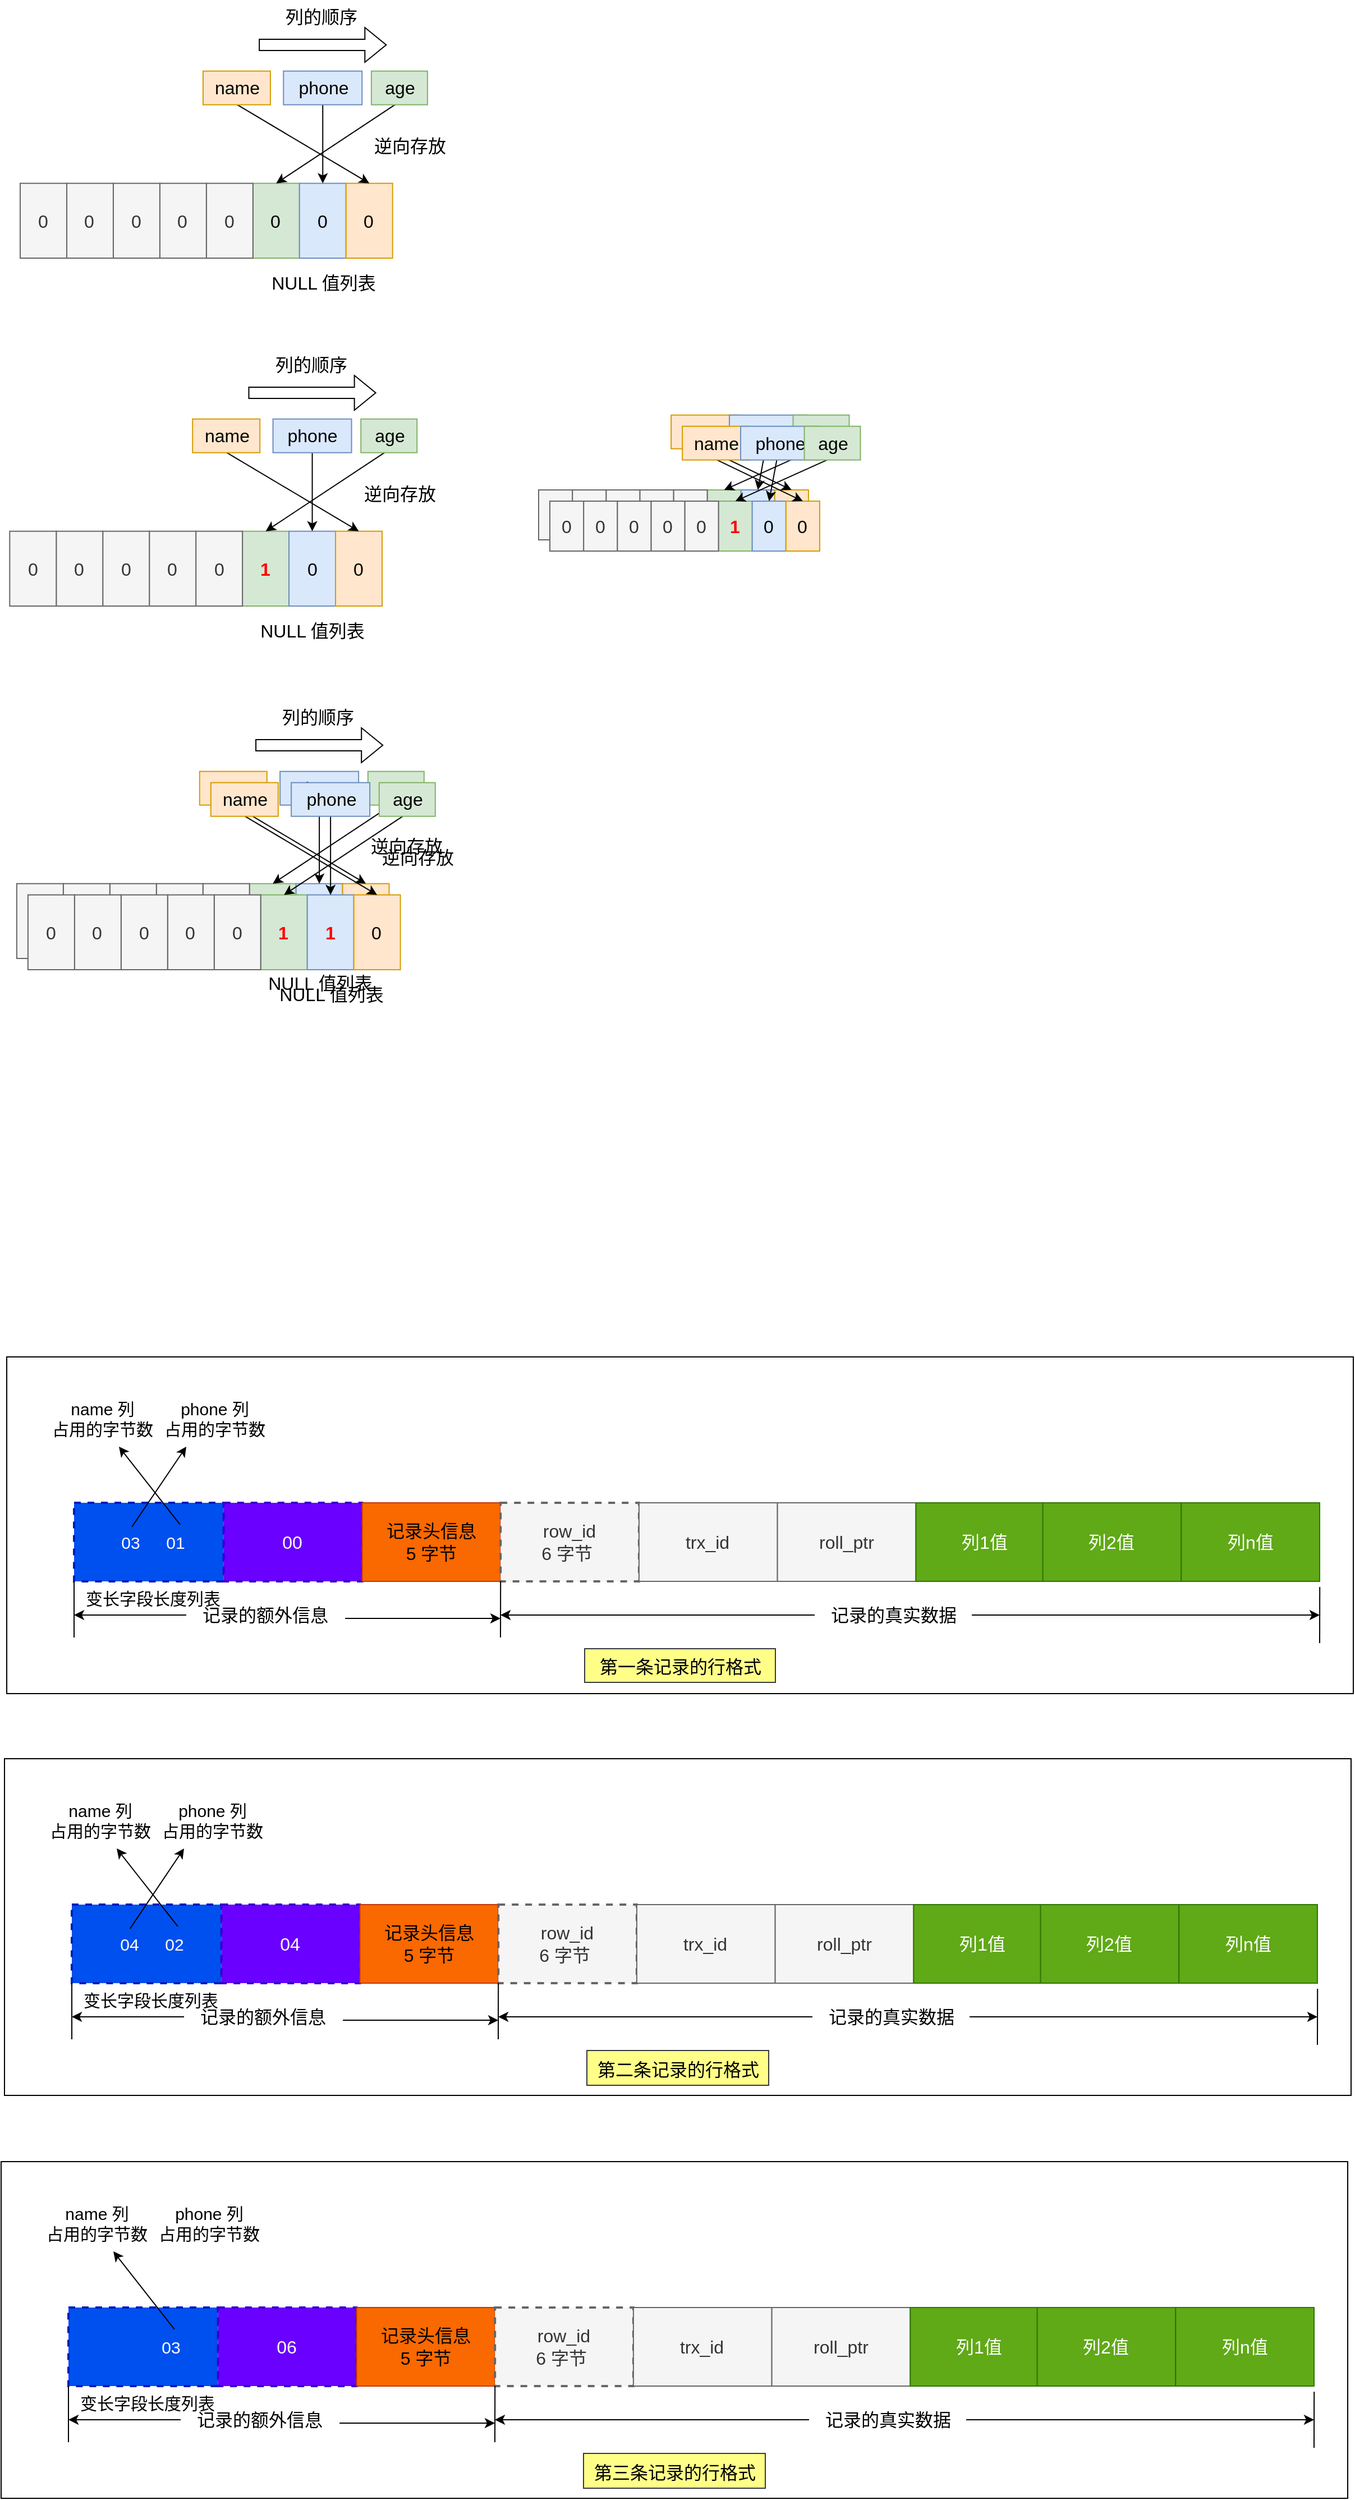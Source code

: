<mxfile version="20.6.0" type="github">
  <diagram id="FDNCHmbq4g4QRqkRjW3C" name="第 1 页">
    <mxGraphModel dx="1096" dy="723" grid="0" gridSize="10" guides="1" tooltips="1" connect="1" arrows="1" fold="1" page="1" pageScale="1" pageWidth="827" pageHeight="1169" math="0" shadow="0">
      <root>
        <mxCell id="0" />
        <mxCell id="1" parent="0" />
        <mxCell id="Jjxi664DVSr25sezRC5C-1" value="0" style="rounded=0;whiteSpace=wrap;html=1;fontSize=16;fillColor=#d5e8d4;strokeColor=#82b366;" vertex="1" parent="1">
          <mxGeometry x="320.4" y="292.333" width="41.481" height="66.667" as="geometry" />
        </mxCell>
        <mxCell id="Jjxi664DVSr25sezRC5C-2" value="0" style="rounded=0;whiteSpace=wrap;html=1;fontSize=16;fillColor=#dae8fc;strokeColor=#6c8ebf;" vertex="1" parent="1">
          <mxGeometry x="361.882" y="292.333" width="41.481" height="66.667" as="geometry" />
        </mxCell>
        <mxCell id="Jjxi664DVSr25sezRC5C-3" value="0" style="rounded=0;whiteSpace=wrap;html=1;fontSize=16;fillColor=#ffe6cc;strokeColor=#d79b00;" vertex="1" parent="1">
          <mxGeometry x="403.363" y="292.333" width="41.481" height="66.667" as="geometry" />
        </mxCell>
        <mxCell id="Jjxi664DVSr25sezRC5C-17" style="edgeStyle=none;rounded=0;orthogonalLoop=1;jettySize=auto;html=1;entryX=0.5;entryY=0;entryDx=0;entryDy=0;exitX=0.48;exitY=0.967;exitDx=0;exitDy=0;exitPerimeter=0;fontSize=16;" edge="1" parent="1" source="Jjxi664DVSr25sezRC5C-7" target="Jjxi664DVSr25sezRC5C-3">
          <mxGeometry relative="1" as="geometry" />
        </mxCell>
        <mxCell id="Jjxi664DVSr25sezRC5C-7" value="name" style="text;html=1;align=center;verticalAlign=middle;resizable=0;points=[];autosize=1;strokeColor=#d79b00;fillColor=#ffe6cc;fontSize=16;" vertex="1" parent="1">
          <mxGeometry x="275.96" y="192.333" width="60" height="30" as="geometry" />
        </mxCell>
        <mxCell id="Jjxi664DVSr25sezRC5C-16" style="edgeStyle=none;rounded=0;orthogonalLoop=1;jettySize=auto;html=1;entryX=0.5;entryY=0;entryDx=0;entryDy=0;fontSize=16;" edge="1" parent="1" source="Jjxi664DVSr25sezRC5C-8" target="Jjxi664DVSr25sezRC5C-2">
          <mxGeometry relative="1" as="geometry" />
        </mxCell>
        <mxCell id="Jjxi664DVSr25sezRC5C-8" value="phone" style="text;html=1;align=center;verticalAlign=middle;resizable=0;points=[];autosize=1;strokeColor=#6c8ebf;fillColor=#dae8fc;fontSize=16;" vertex="1" parent="1">
          <mxGeometry x="347.626" y="192.333" width="70" height="30" as="geometry" />
        </mxCell>
        <mxCell id="Jjxi664DVSr25sezRC5C-15" style="rounded=0;orthogonalLoop=1;jettySize=auto;html=1;entryX=0.5;entryY=0;entryDx=0;entryDy=0;exitX=0.45;exitY=0.967;exitDx=0;exitDy=0;exitPerimeter=0;fontSize=16;" edge="1" parent="1" source="Jjxi664DVSr25sezRC5C-9" target="Jjxi664DVSr25sezRC5C-1">
          <mxGeometry relative="1" as="geometry" />
        </mxCell>
        <mxCell id="Jjxi664DVSr25sezRC5C-9" value="age" style="text;html=1;align=center;verticalAlign=middle;resizable=0;points=[];autosize=1;strokeColor=#82b366;fillColor=#d5e8d4;fontSize=16;" vertex="1" parent="1">
          <mxGeometry x="425.958" y="192.333" width="50" height="30" as="geometry" />
        </mxCell>
        <mxCell id="Jjxi664DVSr25sezRC5C-11" value="" style="shape=flexArrow;endArrow=classic;html=1;rounded=0;fontSize=16;" edge="1" parent="1">
          <mxGeometry width="50" height="50" relative="1" as="geometry">
            <mxPoint x="325.591" y="168.997" as="sourcePoint" />
            <mxPoint x="439.665" y="168.997" as="targetPoint" />
          </mxGeometry>
        </mxCell>
        <mxCell id="Jjxi664DVSr25sezRC5C-12" value="列的顺序" style="text;html=1;align=center;verticalAlign=middle;resizable=0;points=[];autosize=1;strokeColor=none;fillColor=none;fontSize=16;" vertex="1" parent="1">
          <mxGeometry x="335.956" y="129" width="90" height="30" as="geometry" />
        </mxCell>
        <mxCell id="Jjxi664DVSr25sezRC5C-19" value="逆向存放" style="text;html=1;align=center;verticalAlign=middle;resizable=0;points=[];autosize=1;strokeColor=none;fillColor=none;fontSize=16;" vertex="1" parent="1">
          <mxGeometry x="415.03" y="244" width="90" height="30" as="geometry" />
        </mxCell>
        <mxCell id="Jjxi664DVSr25sezRC5C-20" value="NULL 值列表" style="text;html=1;align=center;verticalAlign=middle;resizable=0;points=[];autosize=1;strokeColor=none;fillColor=none;fontSize=16;" vertex="1" parent="1">
          <mxGeometry x="322.63" y="366" width="120" height="30" as="geometry" />
        </mxCell>
        <mxCell id="Jjxi664DVSr25sezRC5C-21" value="0" style="rounded=0;whiteSpace=wrap;html=1;fontSize=16;fillColor=#f5f5f5;strokeColor=#666666;fontColor=#333333;" vertex="1" parent="1">
          <mxGeometry x="278.92" y="292.333" width="41.481" height="66.667" as="geometry" />
        </mxCell>
        <mxCell id="Jjxi664DVSr25sezRC5C-22" value="0" style="rounded=0;whiteSpace=wrap;html=1;fontSize=16;fillColor=#f5f5f5;strokeColor=#666666;fontColor=#333333;" vertex="1" parent="1">
          <mxGeometry x="237.44" y="292.333" width="41.481" height="66.667" as="geometry" />
        </mxCell>
        <mxCell id="Jjxi664DVSr25sezRC5C-23" value="0" style="rounded=0;whiteSpace=wrap;html=1;fontSize=16;fillColor=#f5f5f5;strokeColor=#666666;fontColor=#333333;" vertex="1" parent="1">
          <mxGeometry x="195.96" y="292.333" width="41.481" height="66.667" as="geometry" />
        </mxCell>
        <mxCell id="Jjxi664DVSr25sezRC5C-24" value="0" style="rounded=0;whiteSpace=wrap;html=1;fontSize=16;fillColor=#f5f5f5;strokeColor=#666666;fontColor=#333333;" vertex="1" parent="1">
          <mxGeometry x="154.48" y="292.333" width="41.481" height="66.667" as="geometry" />
        </mxCell>
        <mxCell id="Jjxi664DVSr25sezRC5C-25" value="0" style="rounded=0;whiteSpace=wrap;html=1;fontSize=16;fillColor=#f5f5f5;strokeColor=#666666;fontColor=#333333;" vertex="1" parent="1">
          <mxGeometry x="113.0" y="292.333" width="41.481" height="66.667" as="geometry" />
        </mxCell>
        <mxCell id="Jjxi664DVSr25sezRC5C-26" value="&lt;font color=&quot;#ff0000&quot;&gt;&lt;b&gt;1&lt;/b&gt;&lt;/font&gt;" style="rounded=0;whiteSpace=wrap;html=1;fontSize=16;fillColor=#d5e8d4;strokeColor=#82b366;" vertex="1" parent="1">
          <mxGeometry x="311.05" y="602.333" width="41.481" height="66.667" as="geometry" />
        </mxCell>
        <mxCell id="Jjxi664DVSr25sezRC5C-27" value="0" style="rounded=0;whiteSpace=wrap;html=1;fontSize=16;fillColor=#dae8fc;strokeColor=#6c8ebf;" vertex="1" parent="1">
          <mxGeometry x="352.532" y="602.333" width="41.481" height="66.667" as="geometry" />
        </mxCell>
        <mxCell id="Jjxi664DVSr25sezRC5C-28" value="0" style="rounded=0;whiteSpace=wrap;html=1;fontSize=16;fillColor=#ffe6cc;strokeColor=#d79b00;" vertex="1" parent="1">
          <mxGeometry x="394.013" y="602.333" width="41.481" height="66.667" as="geometry" />
        </mxCell>
        <mxCell id="Jjxi664DVSr25sezRC5C-29" style="edgeStyle=none;rounded=0;orthogonalLoop=1;jettySize=auto;html=1;entryX=0.5;entryY=0;entryDx=0;entryDy=0;exitX=0.48;exitY=0.967;exitDx=0;exitDy=0;exitPerimeter=0;fontSize=16;" edge="1" parent="1" source="Jjxi664DVSr25sezRC5C-30" target="Jjxi664DVSr25sezRC5C-28">
          <mxGeometry relative="1" as="geometry" />
        </mxCell>
        <mxCell id="Jjxi664DVSr25sezRC5C-30" value="name" style="text;html=1;align=center;verticalAlign=middle;resizable=0;points=[];autosize=1;strokeColor=#d79b00;fillColor=#ffe6cc;fontSize=16;" vertex="1" parent="1">
          <mxGeometry x="266.61" y="502.333" width="60" height="30" as="geometry" />
        </mxCell>
        <mxCell id="Jjxi664DVSr25sezRC5C-31" style="edgeStyle=none;rounded=0;orthogonalLoop=1;jettySize=auto;html=1;entryX=0.5;entryY=0;entryDx=0;entryDy=0;fontSize=16;" edge="1" parent="1" source="Jjxi664DVSr25sezRC5C-32" target="Jjxi664DVSr25sezRC5C-27">
          <mxGeometry relative="1" as="geometry" />
        </mxCell>
        <mxCell id="Jjxi664DVSr25sezRC5C-32" value="phone" style="text;html=1;align=center;verticalAlign=middle;resizable=0;points=[];autosize=1;strokeColor=#6c8ebf;fillColor=#dae8fc;fontSize=16;" vertex="1" parent="1">
          <mxGeometry x="338.276" y="502.333" width="70" height="30" as="geometry" />
        </mxCell>
        <mxCell id="Jjxi664DVSr25sezRC5C-33" style="rounded=0;orthogonalLoop=1;jettySize=auto;html=1;entryX=0.5;entryY=0;entryDx=0;entryDy=0;exitX=0.45;exitY=0.967;exitDx=0;exitDy=0;exitPerimeter=0;fontSize=16;" edge="1" parent="1" source="Jjxi664DVSr25sezRC5C-34" target="Jjxi664DVSr25sezRC5C-26">
          <mxGeometry relative="1" as="geometry" />
        </mxCell>
        <mxCell id="Jjxi664DVSr25sezRC5C-34" value="age" style="text;html=1;align=center;verticalAlign=middle;resizable=0;points=[];autosize=1;strokeColor=#82b366;fillColor=#d5e8d4;fontSize=16;" vertex="1" parent="1">
          <mxGeometry x="416.608" y="502.333" width="50" height="30" as="geometry" />
        </mxCell>
        <mxCell id="Jjxi664DVSr25sezRC5C-35" value="" style="shape=flexArrow;endArrow=classic;html=1;rounded=0;fontSize=16;" edge="1" parent="1">
          <mxGeometry width="50" height="50" relative="1" as="geometry">
            <mxPoint x="316.241" y="478.997" as="sourcePoint" />
            <mxPoint x="430.315" y="478.997" as="targetPoint" />
          </mxGeometry>
        </mxCell>
        <mxCell id="Jjxi664DVSr25sezRC5C-36" value="列的顺序" style="text;html=1;align=center;verticalAlign=middle;resizable=0;points=[];autosize=1;strokeColor=none;fillColor=none;fontSize=16;" vertex="1" parent="1">
          <mxGeometry x="326.606" y="439" width="90" height="30" as="geometry" />
        </mxCell>
        <mxCell id="Jjxi664DVSr25sezRC5C-37" value="逆向存放" style="text;html=1;align=center;verticalAlign=middle;resizable=0;points=[];autosize=1;strokeColor=none;fillColor=none;fontSize=16;" vertex="1" parent="1">
          <mxGeometry x="405.68" y="554" width="90" height="30" as="geometry" />
        </mxCell>
        <mxCell id="Jjxi664DVSr25sezRC5C-38" value="NULL 值列表" style="text;html=1;align=center;verticalAlign=middle;resizable=0;points=[];autosize=1;strokeColor=none;fillColor=none;fontSize=16;" vertex="1" parent="1">
          <mxGeometry x="313.28" y="676" width="120" height="30" as="geometry" />
        </mxCell>
        <mxCell id="Jjxi664DVSr25sezRC5C-39" value="0" style="rounded=0;whiteSpace=wrap;html=1;fontSize=16;fillColor=#f5f5f5;strokeColor=#666666;fontColor=#333333;" vertex="1" parent="1">
          <mxGeometry x="269.57" y="602.333" width="41.481" height="66.667" as="geometry" />
        </mxCell>
        <mxCell id="Jjxi664DVSr25sezRC5C-40" value="0" style="rounded=0;whiteSpace=wrap;html=1;fontSize=16;fillColor=#f5f5f5;strokeColor=#666666;fontColor=#333333;" vertex="1" parent="1">
          <mxGeometry x="228.09" y="602.333" width="41.481" height="66.667" as="geometry" />
        </mxCell>
        <mxCell id="Jjxi664DVSr25sezRC5C-41" value="0" style="rounded=0;whiteSpace=wrap;html=1;fontSize=16;fillColor=#f5f5f5;strokeColor=#666666;fontColor=#333333;" vertex="1" parent="1">
          <mxGeometry x="186.61" y="602.333" width="41.481" height="66.667" as="geometry" />
        </mxCell>
        <mxCell id="Jjxi664DVSr25sezRC5C-42" value="0" style="rounded=0;whiteSpace=wrap;html=1;fontSize=16;fillColor=#f5f5f5;strokeColor=#666666;fontColor=#333333;" vertex="1" parent="1">
          <mxGeometry x="145.13" y="602.333" width="41.481" height="66.667" as="geometry" />
        </mxCell>
        <mxCell id="Jjxi664DVSr25sezRC5C-43" value="0" style="rounded=0;whiteSpace=wrap;html=1;fontSize=16;fillColor=#f5f5f5;strokeColor=#666666;fontColor=#333333;" vertex="1" parent="1">
          <mxGeometry x="103.65" y="602.333" width="41.481" height="66.667" as="geometry" />
        </mxCell>
        <mxCell id="Jjxi664DVSr25sezRC5C-44" value="&lt;font color=&quot;#ff0000&quot;&gt;&lt;b&gt;1&lt;/b&gt;&lt;/font&gt;" style="rounded=0;whiteSpace=wrap;html=1;fontSize=16;fillColor=#d5e8d4;strokeColor=#82b366;" vertex="1" parent="1">
          <mxGeometry x="317.34" y="916.333" width="41.481" height="66.667" as="geometry" />
        </mxCell>
        <mxCell id="Jjxi664DVSr25sezRC5C-45" value="&lt;font color=&quot;#ff0000&quot;&gt;&lt;b&gt;1&lt;/b&gt;&lt;/font&gt;" style="rounded=0;whiteSpace=wrap;html=1;fontSize=16;fillColor=#dae8fc;strokeColor=#6c8ebf;" vertex="1" parent="1">
          <mxGeometry x="358.822" y="916.333" width="41.481" height="66.667" as="geometry" />
        </mxCell>
        <mxCell id="Jjxi664DVSr25sezRC5C-46" value="0" style="rounded=0;whiteSpace=wrap;html=1;fontSize=16;fillColor=#ffe6cc;strokeColor=#d79b00;" vertex="1" parent="1">
          <mxGeometry x="400.303" y="916.333" width="41.481" height="66.667" as="geometry" />
        </mxCell>
        <mxCell id="Jjxi664DVSr25sezRC5C-47" style="edgeStyle=none;rounded=0;orthogonalLoop=1;jettySize=auto;html=1;entryX=0.5;entryY=0;entryDx=0;entryDy=0;exitX=0.48;exitY=0.967;exitDx=0;exitDy=0;exitPerimeter=0;fontSize=16;" edge="1" parent="1" source="Jjxi664DVSr25sezRC5C-48" target="Jjxi664DVSr25sezRC5C-46">
          <mxGeometry relative="1" as="geometry" />
        </mxCell>
        <mxCell id="Jjxi664DVSr25sezRC5C-48" value="name" style="text;html=1;align=center;verticalAlign=middle;resizable=0;points=[];autosize=1;strokeColor=#d79b00;fillColor=#ffe6cc;fontSize=16;" vertex="1" parent="1">
          <mxGeometry x="272.9" y="816.333" width="60" height="30" as="geometry" />
        </mxCell>
        <mxCell id="Jjxi664DVSr25sezRC5C-49" style="edgeStyle=none;rounded=0;orthogonalLoop=1;jettySize=auto;html=1;entryX=0.5;entryY=0;entryDx=0;entryDy=0;fontSize=16;" edge="1" parent="1" source="Jjxi664DVSr25sezRC5C-50" target="Jjxi664DVSr25sezRC5C-45">
          <mxGeometry relative="1" as="geometry" />
        </mxCell>
        <mxCell id="Jjxi664DVSr25sezRC5C-50" value="phone" style="text;html=1;align=center;verticalAlign=middle;resizable=0;points=[];autosize=1;strokeColor=#6c8ebf;fillColor=#dae8fc;fontSize=16;" vertex="1" parent="1">
          <mxGeometry x="344.566" y="816.333" width="70" height="30" as="geometry" />
        </mxCell>
        <mxCell id="Jjxi664DVSr25sezRC5C-51" style="rounded=0;orthogonalLoop=1;jettySize=auto;html=1;entryX=0.5;entryY=0;entryDx=0;entryDy=0;exitX=0.45;exitY=0.967;exitDx=0;exitDy=0;exitPerimeter=0;fontSize=16;" edge="1" parent="1" source="Jjxi664DVSr25sezRC5C-52" target="Jjxi664DVSr25sezRC5C-44">
          <mxGeometry relative="1" as="geometry" />
        </mxCell>
        <mxCell id="Jjxi664DVSr25sezRC5C-52" value="age" style="text;html=1;align=center;verticalAlign=middle;resizable=0;points=[];autosize=1;strokeColor=#82b366;fillColor=#d5e8d4;fontSize=16;" vertex="1" parent="1">
          <mxGeometry x="422.898" y="816.333" width="50" height="30" as="geometry" />
        </mxCell>
        <mxCell id="Jjxi664DVSr25sezRC5C-53" value="" style="shape=flexArrow;endArrow=classic;html=1;rounded=0;fontSize=16;" edge="1" parent="1">
          <mxGeometry width="50" height="50" relative="1" as="geometry">
            <mxPoint x="322.531" y="792.997" as="sourcePoint" />
            <mxPoint x="436.605" y="792.997" as="targetPoint" />
          </mxGeometry>
        </mxCell>
        <mxCell id="Jjxi664DVSr25sezRC5C-54" value="列的顺序" style="text;html=1;align=center;verticalAlign=middle;resizable=0;points=[];autosize=1;strokeColor=none;fillColor=none;fontSize=16;" vertex="1" parent="1">
          <mxGeometry x="332.896" y="753" width="90" height="30" as="geometry" />
        </mxCell>
        <mxCell id="Jjxi664DVSr25sezRC5C-55" value="逆向存放" style="text;html=1;align=center;verticalAlign=middle;resizable=0;points=[];autosize=1;strokeColor=none;fillColor=none;fontSize=16;" vertex="1" parent="1">
          <mxGeometry x="411.97" y="868" width="90" height="30" as="geometry" />
        </mxCell>
        <mxCell id="Jjxi664DVSr25sezRC5C-56" value="NULL 值列表" style="text;html=1;align=center;verticalAlign=middle;resizable=0;points=[];autosize=1;strokeColor=none;fillColor=none;fontSize=16;" vertex="1" parent="1">
          <mxGeometry x="319.57" y="990" width="120" height="30" as="geometry" />
        </mxCell>
        <mxCell id="Jjxi664DVSr25sezRC5C-57" value="0" style="rounded=0;whiteSpace=wrap;html=1;fontSize=16;fillColor=#f5f5f5;strokeColor=#666666;fontColor=#333333;" vertex="1" parent="1">
          <mxGeometry x="275.86" y="916.333" width="41.481" height="66.667" as="geometry" />
        </mxCell>
        <mxCell id="Jjxi664DVSr25sezRC5C-58" value="0" style="rounded=0;whiteSpace=wrap;html=1;fontSize=16;fillColor=#f5f5f5;strokeColor=#666666;fontColor=#333333;" vertex="1" parent="1">
          <mxGeometry x="234.38" y="916.333" width="41.481" height="66.667" as="geometry" />
        </mxCell>
        <mxCell id="Jjxi664DVSr25sezRC5C-59" value="0" style="rounded=0;whiteSpace=wrap;html=1;fontSize=16;fillColor=#f5f5f5;strokeColor=#666666;fontColor=#333333;" vertex="1" parent="1">
          <mxGeometry x="192.9" y="916.333" width="41.481" height="66.667" as="geometry" />
        </mxCell>
        <mxCell id="Jjxi664DVSr25sezRC5C-60" value="0" style="rounded=0;whiteSpace=wrap;html=1;fontSize=16;fillColor=#f5f5f5;strokeColor=#666666;fontColor=#333333;" vertex="1" parent="1">
          <mxGeometry x="151.42" y="916.333" width="41.481" height="66.667" as="geometry" />
        </mxCell>
        <mxCell id="Jjxi664DVSr25sezRC5C-61" value="0" style="rounded=0;whiteSpace=wrap;html=1;fontSize=16;fillColor=#f5f5f5;strokeColor=#666666;fontColor=#333333;" vertex="1" parent="1">
          <mxGeometry x="109.94" y="916.333" width="41.481" height="66.667" as="geometry" />
        </mxCell>
        <mxCell id="Jjxi664DVSr25sezRC5C-87" value="" style="rounded=0;whiteSpace=wrap;html=1;labelBackgroundColor=none;fontSize=15;fontColor=#FFFFFF;" vertex="1" parent="1">
          <mxGeometry x="101" y="1338" width="1200" height="300" as="geometry" />
        </mxCell>
        <mxCell id="Jjxi664DVSr25sezRC5C-88" value="" style="rounded=0;whiteSpace=wrap;html=1;dashed=1;fontSize=16;strokeWidth=2;fillColor=#0050ef;fontColor=#ffffff;strokeColor=#001DBC;" vertex="1" parent="1">
          <mxGeometry x="161" y="1468" width="133.36" height="70" as="geometry" />
        </mxCell>
        <mxCell id="Jjxi664DVSr25sezRC5C-89" value="00" style="rounded=0;whiteSpace=wrap;html=1;dashed=1;fontSize=16;strokeWidth=2;fillColor=#6a00ff;fontColor=#ffffff;strokeColor=#3700CC;" vertex="1" parent="1">
          <mxGeometry x="294.364" y="1468" width="123.364" height="70" as="geometry" />
        </mxCell>
        <mxCell id="Jjxi664DVSr25sezRC5C-90" value="记录头信息&lt;br style=&quot;font-size: 16px;&quot;&gt;5 字节" style="rounded=0;whiteSpace=wrap;html=1;fontSize=16;fillColor=#fa6800;fontColor=#000000;strokeColor=#C73500;" vertex="1" parent="1">
          <mxGeometry x="417.729" y="1468" width="123.364" height="70" as="geometry" />
        </mxCell>
        <mxCell id="Jjxi664DVSr25sezRC5C-91" value="row_id&lt;br style=&quot;font-size: 16px;&quot;&gt;6 字节&amp;nbsp;" style="rounded=0;whiteSpace=wrap;html=1;dashed=1;fontSize=16;fillColor=#f5f5f5;fontColor=#333333;strokeColor=#666666;strokeWidth=2;" vertex="1" parent="1">
          <mxGeometry x="541.093" y="1468" width="123.364" height="70" as="geometry" />
        </mxCell>
        <mxCell id="Jjxi664DVSr25sezRC5C-92" value="trx_id" style="rounded=0;whiteSpace=wrap;html=1;fontSize=16;fillColor=#f5f5f5;fontColor=#333333;strokeColor=#666666;" vertex="1" parent="1">
          <mxGeometry x="664.458" y="1468" width="123.364" height="70" as="geometry" />
        </mxCell>
        <mxCell id="Jjxi664DVSr25sezRC5C-93" value="roll_ptr" style="rounded=0;whiteSpace=wrap;html=1;fontSize=16;fillColor=#f5f5f5;fontColor=#333333;strokeColor=#666666;" vertex="1" parent="1">
          <mxGeometry x="787.822" y="1468" width="123.364" height="70" as="geometry" />
        </mxCell>
        <mxCell id="Jjxi664DVSr25sezRC5C-94" value="列1值" style="rounded=0;whiteSpace=wrap;html=1;fontSize=16;fillColor=#60a917;fontColor=#ffffff;strokeColor=#2D7600;" vertex="1" parent="1">
          <mxGeometry x="911.187" y="1468" width="123.364" height="70" as="geometry" />
        </mxCell>
        <mxCell id="Jjxi664DVSr25sezRC5C-95" value="列2值" style="rounded=0;whiteSpace=wrap;html=1;fontSize=16;fillColor=#60a917;fontColor=#ffffff;strokeColor=#2D7600;" vertex="1" parent="1">
          <mxGeometry x="1024.271" y="1468" width="123.364" height="70" as="geometry" />
        </mxCell>
        <mxCell id="Jjxi664DVSr25sezRC5C-96" value="列n值" style="rounded=0;whiteSpace=wrap;html=1;fontSize=16;fillColor=#60a917;fontColor=#ffffff;strokeColor=#2D7600;" vertex="1" parent="1">
          <mxGeometry x="1147.636" y="1468" width="123.364" height="70" as="geometry" />
        </mxCell>
        <mxCell id="Jjxi664DVSr25sezRC5C-97" value="" style="endArrow=none;html=1;rounded=0;fontSize=16;entryX=0;entryY=1;entryDx=0;entryDy=0;" edge="1" parent="1" target="Jjxi664DVSr25sezRC5C-88">
          <mxGeometry width="50" height="50" relative="1" as="geometry">
            <mxPoint x="161" y="1588" as="sourcePoint" />
            <mxPoint x="211" y="1568" as="targetPoint" />
          </mxGeometry>
        </mxCell>
        <mxCell id="Jjxi664DVSr25sezRC5C-98" value="" style="endArrow=none;html=1;rounded=0;fontSize=16;entryX=1;entryY=1;entryDx=0;entryDy=0;" edge="1" parent="1" target="Jjxi664DVSr25sezRC5C-90">
          <mxGeometry width="50" height="50" relative="1" as="geometry">
            <mxPoint x="541" y="1588" as="sourcePoint" />
            <mxPoint x="621" y="1578" as="targetPoint" />
          </mxGeometry>
        </mxCell>
        <mxCell id="Jjxi664DVSr25sezRC5C-99" value="记录的额外信息" style="text;html=1;align=center;verticalAlign=middle;resizable=0;points=[];autosize=1;strokeColor=none;fillColor=none;fontSize=16;" vertex="1" parent="1">
          <mxGeometry x="261" y="1553" width="140" height="30" as="geometry" />
        </mxCell>
        <mxCell id="Jjxi664DVSr25sezRC5C-100" value="" style="endArrow=none;html=1;rounded=0;fontSize=16;entryX=1;entryY=1;entryDx=0;entryDy=0;" edge="1" parent="1">
          <mxGeometry width="50" height="50" relative="1" as="geometry">
            <mxPoint x="1271" y="1593" as="sourcePoint" />
            <mxPoint x="1271.093" y="1543" as="targetPoint" />
          </mxGeometry>
        </mxCell>
        <mxCell id="Jjxi664DVSr25sezRC5C-101" value="记录的真实数据" style="text;html=1;align=center;verticalAlign=middle;resizable=0;points=[];autosize=1;strokeColor=none;fillColor=none;fontSize=16;" vertex="1" parent="1">
          <mxGeometry x="821" y="1553" width="140" height="30" as="geometry" />
        </mxCell>
        <mxCell id="Jjxi664DVSr25sezRC5C-102" value="" style="endArrow=classic;html=1;rounded=0;fontSize=16;exitX=1.011;exitY=0.6;exitDx=0;exitDy=0;exitPerimeter=0;" edge="1" parent="1" source="Jjxi664DVSr25sezRC5C-99">
          <mxGeometry width="50" height="50" relative="1" as="geometry">
            <mxPoint x="451" y="1688" as="sourcePoint" />
            <mxPoint x="541" y="1571" as="targetPoint" />
          </mxGeometry>
        </mxCell>
        <mxCell id="Jjxi664DVSr25sezRC5C-103" value="" style="endArrow=classic;html=1;rounded=0;fontSize=16;" edge="1" parent="1" source="Jjxi664DVSr25sezRC5C-99">
          <mxGeometry width="50" height="50" relative="1" as="geometry">
            <mxPoint x="261" y="1698" as="sourcePoint" />
            <mxPoint x="161" y="1568" as="targetPoint" />
          </mxGeometry>
        </mxCell>
        <mxCell id="Jjxi664DVSr25sezRC5C-104" value="" style="endArrow=classic;html=1;rounded=0;fontSize=16;" edge="1" parent="1" source="Jjxi664DVSr25sezRC5C-101">
          <mxGeometry width="50" height="50" relative="1" as="geometry">
            <mxPoint x="771" y="1688" as="sourcePoint" />
            <mxPoint x="541" y="1568" as="targetPoint" />
          </mxGeometry>
        </mxCell>
        <mxCell id="Jjxi664DVSr25sezRC5C-105" value="" style="endArrow=classic;html=1;rounded=0;fontSize=16;" edge="1" parent="1" source="Jjxi664DVSr25sezRC5C-101">
          <mxGeometry width="50" height="50" relative="1" as="geometry">
            <mxPoint x="1171" y="1618" as="sourcePoint" />
            <mxPoint x="1271" y="1568" as="targetPoint" />
          </mxGeometry>
        </mxCell>
        <mxCell id="Jjxi664DVSr25sezRC5C-106" value="变长字段长度列表" style="text;html=1;align=center;verticalAlign=middle;resizable=0;points=[];autosize=1;strokeColor=none;fillColor=none;fontSize=15;" vertex="1" parent="1">
          <mxGeometry x="161" y="1538" width="140" height="30" as="geometry" />
        </mxCell>
        <mxCell id="Jjxi664DVSr25sezRC5C-107" value="" style="endArrow=classic;html=1;rounded=0;fontSize=15;fontColor=#FFFFFF;exitX=0.538;exitY=0.05;exitDx=0;exitDy=0;exitPerimeter=0;" edge="1" parent="1" source="Jjxi664DVSr25sezRC5C-108">
          <mxGeometry width="50" height="50" relative="1" as="geometry">
            <mxPoint x="251" y="1308" as="sourcePoint" />
            <mxPoint x="261" y="1418" as="targetPoint" />
          </mxGeometry>
        </mxCell>
        <mxCell id="Jjxi664DVSr25sezRC5C-108" value="03" style="text;html=1;align=center;verticalAlign=middle;resizable=0;points=[];autosize=1;strokeColor=none;fillColor=none;fontSize=15;fontColor=#FFFFFF;labelBackgroundColor=none;" vertex="1" parent="1">
          <mxGeometry x="191" y="1488" width="40" height="30" as="geometry" />
        </mxCell>
        <mxCell id="Jjxi664DVSr25sezRC5C-109" value="01" style="text;html=1;align=center;verticalAlign=middle;resizable=0;points=[];autosize=1;strokeColor=none;fillColor=none;fontSize=15;fontColor=#FFFFFF;labelBackgroundColor=none;" vertex="1" parent="1">
          <mxGeometry x="231" y="1488" width="40" height="30" as="geometry" />
        </mxCell>
        <mxCell id="Jjxi664DVSr25sezRC5C-110" value="phone 列&lt;br&gt;占用的字节数" style="text;html=1;align=center;verticalAlign=middle;resizable=0;points=[];autosize=1;strokeColor=none;fillColor=none;fontSize=15;fontColor=#000000;labelBackgroundColor=none;" vertex="1" parent="1">
          <mxGeometry x="231" y="1368" width="110" height="50" as="geometry" />
        </mxCell>
        <mxCell id="Jjxi664DVSr25sezRC5C-111" value="" style="endArrow=classic;html=1;rounded=0;fontSize=15;fontColor=#000000;exitX=0.613;exitY=-0.017;exitDx=0;exitDy=0;exitPerimeter=0;" edge="1" parent="1" source="Jjxi664DVSr25sezRC5C-109">
          <mxGeometry width="50" height="50" relative="1" as="geometry">
            <mxPoint x="501" y="1428" as="sourcePoint" />
            <mxPoint x="201" y="1418" as="targetPoint" />
          </mxGeometry>
        </mxCell>
        <mxCell id="Jjxi664DVSr25sezRC5C-112" value="name 列&lt;br&gt;占用的字节数" style="text;html=1;align=center;verticalAlign=middle;resizable=0;points=[];autosize=1;strokeColor=none;fillColor=none;fontSize=15;fontColor=#000000;labelBackgroundColor=none;" vertex="1" parent="1">
          <mxGeometry x="131" y="1368" width="110" height="50" as="geometry" />
        </mxCell>
        <mxCell id="Jjxi664DVSr25sezRC5C-113" value="&lt;span style=&quot;caret-color: rgb(184, 191, 198); font-family: &amp;quot;Helvetica Neue&amp;quot;, Helvetica, Arial, sans-serif; font-size: 16px; orphans: 4; text-align: start; text-size-adjust: auto;&quot;&gt;第一条记录的行格式&lt;/span&gt;" style="text;html=1;align=center;verticalAlign=middle;resizable=0;points=[];autosize=1;strokeColor=#36393d;fillColor=#ffff88;fontSize=15;labelBackgroundColor=none;" vertex="1" parent="1">
          <mxGeometry x="616" y="1598" width="170" height="30" as="geometry" />
        </mxCell>
        <mxCell id="Jjxi664DVSr25sezRC5C-114" value="" style="rounded=0;whiteSpace=wrap;html=1;labelBackgroundColor=none;fontSize=15;fontColor=#FFFFFF;" vertex="1" parent="1">
          <mxGeometry x="99" y="1696" width="1200" height="300" as="geometry" />
        </mxCell>
        <mxCell id="Jjxi664DVSr25sezRC5C-115" value="" style="rounded=0;whiteSpace=wrap;html=1;dashed=1;fontSize=16;strokeWidth=2;fillColor=#0050ef;fontColor=#ffffff;strokeColor=#001DBC;" vertex="1" parent="1">
          <mxGeometry x="159" y="1826" width="133.36" height="70" as="geometry" />
        </mxCell>
        <mxCell id="Jjxi664DVSr25sezRC5C-116" value="04" style="rounded=0;whiteSpace=wrap;html=1;dashed=1;fontSize=16;strokeWidth=2;fillColor=#6a00ff;fontColor=#ffffff;strokeColor=#3700CC;" vertex="1" parent="1">
          <mxGeometry x="292.364" y="1826" width="123.364" height="70" as="geometry" />
        </mxCell>
        <mxCell id="Jjxi664DVSr25sezRC5C-117" value="记录头信息&lt;br style=&quot;font-size: 16px;&quot;&gt;5 字节" style="rounded=0;whiteSpace=wrap;html=1;fontSize=16;fillColor=#fa6800;fontColor=#000000;strokeColor=#C73500;" vertex="1" parent="1">
          <mxGeometry x="415.729" y="1826" width="123.364" height="70" as="geometry" />
        </mxCell>
        <mxCell id="Jjxi664DVSr25sezRC5C-118" value="row_id&lt;br style=&quot;font-size: 16px;&quot;&gt;6 字节&amp;nbsp;" style="rounded=0;whiteSpace=wrap;html=1;dashed=1;fontSize=16;fillColor=#f5f5f5;fontColor=#333333;strokeColor=#666666;strokeWidth=2;" vertex="1" parent="1">
          <mxGeometry x="539.093" y="1826" width="123.364" height="70" as="geometry" />
        </mxCell>
        <mxCell id="Jjxi664DVSr25sezRC5C-119" value="trx_id" style="rounded=0;whiteSpace=wrap;html=1;fontSize=16;fillColor=#f5f5f5;fontColor=#333333;strokeColor=#666666;" vertex="1" parent="1">
          <mxGeometry x="662.458" y="1826" width="123.364" height="70" as="geometry" />
        </mxCell>
        <mxCell id="Jjxi664DVSr25sezRC5C-120" value="roll_ptr" style="rounded=0;whiteSpace=wrap;html=1;fontSize=16;fillColor=#f5f5f5;fontColor=#333333;strokeColor=#666666;" vertex="1" parent="1">
          <mxGeometry x="785.822" y="1826" width="123.364" height="70" as="geometry" />
        </mxCell>
        <mxCell id="Jjxi664DVSr25sezRC5C-121" value="列1值" style="rounded=0;whiteSpace=wrap;html=1;fontSize=16;fillColor=#60a917;fontColor=#ffffff;strokeColor=#2D7600;" vertex="1" parent="1">
          <mxGeometry x="909.187" y="1826" width="123.364" height="70" as="geometry" />
        </mxCell>
        <mxCell id="Jjxi664DVSr25sezRC5C-122" value="列2值" style="rounded=0;whiteSpace=wrap;html=1;fontSize=16;fillColor=#60a917;fontColor=#ffffff;strokeColor=#2D7600;" vertex="1" parent="1">
          <mxGeometry x="1022.271" y="1826" width="123.364" height="70" as="geometry" />
        </mxCell>
        <mxCell id="Jjxi664DVSr25sezRC5C-123" value="列n值" style="rounded=0;whiteSpace=wrap;html=1;fontSize=16;fillColor=#60a917;fontColor=#ffffff;strokeColor=#2D7600;" vertex="1" parent="1">
          <mxGeometry x="1145.636" y="1826" width="123.364" height="70" as="geometry" />
        </mxCell>
        <mxCell id="Jjxi664DVSr25sezRC5C-124" value="" style="endArrow=none;html=1;rounded=0;fontSize=16;entryX=0;entryY=1;entryDx=0;entryDy=0;" edge="1" parent="1" target="Jjxi664DVSr25sezRC5C-115">
          <mxGeometry width="50" height="50" relative="1" as="geometry">
            <mxPoint x="159" y="1946" as="sourcePoint" />
            <mxPoint x="209" y="1926" as="targetPoint" />
          </mxGeometry>
        </mxCell>
        <mxCell id="Jjxi664DVSr25sezRC5C-125" value="" style="endArrow=none;html=1;rounded=0;fontSize=16;entryX=1;entryY=1;entryDx=0;entryDy=0;" edge="1" parent="1" target="Jjxi664DVSr25sezRC5C-117">
          <mxGeometry width="50" height="50" relative="1" as="geometry">
            <mxPoint x="539" y="1946" as="sourcePoint" />
            <mxPoint x="619" y="1936" as="targetPoint" />
          </mxGeometry>
        </mxCell>
        <mxCell id="Jjxi664DVSr25sezRC5C-126" value="记录的额外信息" style="text;html=1;align=center;verticalAlign=middle;resizable=0;points=[];autosize=1;strokeColor=none;fillColor=none;fontSize=16;" vertex="1" parent="1">
          <mxGeometry x="259" y="1911" width="140" height="30" as="geometry" />
        </mxCell>
        <mxCell id="Jjxi664DVSr25sezRC5C-127" value="" style="endArrow=none;html=1;rounded=0;fontSize=16;entryX=1;entryY=1;entryDx=0;entryDy=0;" edge="1" parent="1">
          <mxGeometry width="50" height="50" relative="1" as="geometry">
            <mxPoint x="1269" y="1951" as="sourcePoint" />
            <mxPoint x="1269.093" y="1901" as="targetPoint" />
          </mxGeometry>
        </mxCell>
        <mxCell id="Jjxi664DVSr25sezRC5C-128" value="记录的真实数据" style="text;html=1;align=center;verticalAlign=middle;resizable=0;points=[];autosize=1;strokeColor=none;fillColor=none;fontSize=16;" vertex="1" parent="1">
          <mxGeometry x="819" y="1911" width="140" height="30" as="geometry" />
        </mxCell>
        <mxCell id="Jjxi664DVSr25sezRC5C-129" value="" style="endArrow=classic;html=1;rounded=0;fontSize=16;exitX=1.011;exitY=0.6;exitDx=0;exitDy=0;exitPerimeter=0;" edge="1" parent="1" source="Jjxi664DVSr25sezRC5C-126">
          <mxGeometry width="50" height="50" relative="1" as="geometry">
            <mxPoint x="449" y="2046" as="sourcePoint" />
            <mxPoint x="539" y="1929" as="targetPoint" />
          </mxGeometry>
        </mxCell>
        <mxCell id="Jjxi664DVSr25sezRC5C-130" value="" style="endArrow=classic;html=1;rounded=0;fontSize=16;" edge="1" parent="1" source="Jjxi664DVSr25sezRC5C-126">
          <mxGeometry width="50" height="50" relative="1" as="geometry">
            <mxPoint x="259" y="2056" as="sourcePoint" />
            <mxPoint x="159" y="1926" as="targetPoint" />
          </mxGeometry>
        </mxCell>
        <mxCell id="Jjxi664DVSr25sezRC5C-131" value="" style="endArrow=classic;html=1;rounded=0;fontSize=16;" edge="1" parent="1" source="Jjxi664DVSr25sezRC5C-128">
          <mxGeometry width="50" height="50" relative="1" as="geometry">
            <mxPoint x="769" y="2046" as="sourcePoint" />
            <mxPoint x="539" y="1926" as="targetPoint" />
          </mxGeometry>
        </mxCell>
        <mxCell id="Jjxi664DVSr25sezRC5C-132" value="" style="endArrow=classic;html=1;rounded=0;fontSize=16;" edge="1" parent="1" source="Jjxi664DVSr25sezRC5C-128">
          <mxGeometry width="50" height="50" relative="1" as="geometry">
            <mxPoint x="1169" y="1976" as="sourcePoint" />
            <mxPoint x="1269" y="1926" as="targetPoint" />
          </mxGeometry>
        </mxCell>
        <mxCell id="Jjxi664DVSr25sezRC5C-133" value="变长字段长度列表" style="text;html=1;align=center;verticalAlign=middle;resizable=0;points=[];autosize=1;strokeColor=none;fillColor=none;fontSize=15;" vertex="1" parent="1">
          <mxGeometry x="159" y="1896" width="140" height="30" as="geometry" />
        </mxCell>
        <mxCell id="Jjxi664DVSr25sezRC5C-134" value="" style="endArrow=classic;html=1;rounded=0;fontSize=15;fontColor=#FFFFFF;exitX=0.538;exitY=0.05;exitDx=0;exitDy=0;exitPerimeter=0;" edge="1" parent="1" source="Jjxi664DVSr25sezRC5C-135">
          <mxGeometry width="50" height="50" relative="1" as="geometry">
            <mxPoint x="249" y="1666" as="sourcePoint" />
            <mxPoint x="259" y="1776" as="targetPoint" />
          </mxGeometry>
        </mxCell>
        <mxCell id="Jjxi664DVSr25sezRC5C-135" value="04" style="text;html=1;align=center;verticalAlign=middle;resizable=0;points=[];autosize=1;strokeColor=none;fillColor=none;fontSize=15;fontColor=#FFFFFF;labelBackgroundColor=none;" vertex="1" parent="1">
          <mxGeometry x="192" y="1846" width="35" height="30" as="geometry" />
        </mxCell>
        <mxCell id="Jjxi664DVSr25sezRC5C-136" value="02" style="text;html=1;align=center;verticalAlign=middle;resizable=0;points=[];autosize=1;strokeColor=none;fillColor=none;fontSize=15;fontColor=#FFFFFF;labelBackgroundColor=none;" vertex="1" parent="1">
          <mxGeometry x="232" y="1846" width="35" height="30" as="geometry" />
        </mxCell>
        <mxCell id="Jjxi664DVSr25sezRC5C-137" value="phone 列&lt;br&gt;占用的字节数" style="text;html=1;align=center;verticalAlign=middle;resizable=0;points=[];autosize=1;strokeColor=none;fillColor=none;fontSize=15;fontColor=#000000;labelBackgroundColor=none;" vertex="1" parent="1">
          <mxGeometry x="229" y="1726" width="110" height="50" as="geometry" />
        </mxCell>
        <mxCell id="Jjxi664DVSr25sezRC5C-138" value="" style="endArrow=classic;html=1;rounded=0;fontSize=15;fontColor=#000000;exitX=0.613;exitY=-0.017;exitDx=0;exitDy=0;exitPerimeter=0;" edge="1" parent="1" source="Jjxi664DVSr25sezRC5C-136">
          <mxGeometry width="50" height="50" relative="1" as="geometry">
            <mxPoint x="499" y="1786" as="sourcePoint" />
            <mxPoint x="199" y="1776" as="targetPoint" />
          </mxGeometry>
        </mxCell>
        <mxCell id="Jjxi664DVSr25sezRC5C-139" value="name 列&lt;br&gt;占用的字节数" style="text;html=1;align=center;verticalAlign=middle;resizable=0;points=[];autosize=1;strokeColor=none;fillColor=none;fontSize=15;fontColor=#000000;labelBackgroundColor=none;" vertex="1" parent="1">
          <mxGeometry x="129" y="1726" width="110" height="50" as="geometry" />
        </mxCell>
        <mxCell id="Jjxi664DVSr25sezRC5C-140" value="&lt;span style=&quot;caret-color: rgb(184, 191, 198); font-family: &amp;quot;Helvetica Neue&amp;quot;, Helvetica, Arial, sans-serif; font-size: 16px; orphans: 4; text-align: start; text-size-adjust: auto;&quot;&gt;第二条记录的行格式&lt;/span&gt;" style="text;html=1;align=center;verticalAlign=middle;resizable=0;points=[];autosize=1;strokeColor=#36393d;fillColor=#ffff88;fontSize=15;labelBackgroundColor=none;" vertex="1" parent="1">
          <mxGeometry x="618" y="1956" width="162" height="31" as="geometry" />
        </mxCell>
        <mxCell id="Jjxi664DVSr25sezRC5C-141" value="" style="rounded=0;whiteSpace=wrap;html=1;labelBackgroundColor=none;fontSize=15;fontColor=#FFFFFF;" vertex="1" parent="1">
          <mxGeometry x="96" y="2055" width="1200" height="300" as="geometry" />
        </mxCell>
        <mxCell id="Jjxi664DVSr25sezRC5C-142" value="" style="rounded=0;whiteSpace=wrap;html=1;dashed=1;fontSize=16;strokeWidth=2;fillColor=#0050ef;fontColor=#ffffff;strokeColor=#001DBC;" vertex="1" parent="1">
          <mxGeometry x="156" y="2185" width="133.36" height="70" as="geometry" />
        </mxCell>
        <mxCell id="Jjxi664DVSr25sezRC5C-143" value="06" style="rounded=0;whiteSpace=wrap;html=1;dashed=1;fontSize=16;strokeWidth=2;fillColor=#6a00ff;fontColor=#ffffff;strokeColor=#3700CC;" vertex="1" parent="1">
          <mxGeometry x="289.364" y="2185" width="123.364" height="70" as="geometry" />
        </mxCell>
        <mxCell id="Jjxi664DVSr25sezRC5C-144" value="记录头信息&lt;br style=&quot;font-size: 16px;&quot;&gt;5 字节" style="rounded=0;whiteSpace=wrap;html=1;fontSize=16;fillColor=#fa6800;fontColor=#000000;strokeColor=#C73500;" vertex="1" parent="1">
          <mxGeometry x="412.729" y="2185" width="123.364" height="70" as="geometry" />
        </mxCell>
        <mxCell id="Jjxi664DVSr25sezRC5C-145" value="row_id&lt;br style=&quot;font-size: 16px;&quot;&gt;6 字节&amp;nbsp;" style="rounded=0;whiteSpace=wrap;html=1;dashed=1;fontSize=16;fillColor=#f5f5f5;fontColor=#333333;strokeColor=#666666;strokeWidth=2;" vertex="1" parent="1">
          <mxGeometry x="536.093" y="2185" width="123.364" height="70" as="geometry" />
        </mxCell>
        <mxCell id="Jjxi664DVSr25sezRC5C-146" value="trx_id" style="rounded=0;whiteSpace=wrap;html=1;fontSize=16;fillColor=#f5f5f5;fontColor=#333333;strokeColor=#666666;" vertex="1" parent="1">
          <mxGeometry x="659.458" y="2185" width="123.364" height="70" as="geometry" />
        </mxCell>
        <mxCell id="Jjxi664DVSr25sezRC5C-147" value="roll_ptr" style="rounded=0;whiteSpace=wrap;html=1;fontSize=16;fillColor=#f5f5f5;fontColor=#333333;strokeColor=#666666;" vertex="1" parent="1">
          <mxGeometry x="782.822" y="2185" width="123.364" height="70" as="geometry" />
        </mxCell>
        <mxCell id="Jjxi664DVSr25sezRC5C-148" value="列1值" style="rounded=0;whiteSpace=wrap;html=1;fontSize=16;fillColor=#60a917;fontColor=#ffffff;strokeColor=#2D7600;" vertex="1" parent="1">
          <mxGeometry x="906.187" y="2185" width="123.364" height="70" as="geometry" />
        </mxCell>
        <mxCell id="Jjxi664DVSr25sezRC5C-149" value="列2值" style="rounded=0;whiteSpace=wrap;html=1;fontSize=16;fillColor=#60a917;fontColor=#ffffff;strokeColor=#2D7600;" vertex="1" parent="1">
          <mxGeometry x="1019.271" y="2185" width="123.364" height="70" as="geometry" />
        </mxCell>
        <mxCell id="Jjxi664DVSr25sezRC5C-150" value="列n值" style="rounded=0;whiteSpace=wrap;html=1;fontSize=16;fillColor=#60a917;fontColor=#ffffff;strokeColor=#2D7600;" vertex="1" parent="1">
          <mxGeometry x="1142.636" y="2185" width="123.364" height="70" as="geometry" />
        </mxCell>
        <mxCell id="Jjxi664DVSr25sezRC5C-151" value="" style="endArrow=none;html=1;rounded=0;fontSize=16;entryX=0;entryY=1;entryDx=0;entryDy=0;" edge="1" parent="1" target="Jjxi664DVSr25sezRC5C-142">
          <mxGeometry width="50" height="50" relative="1" as="geometry">
            <mxPoint x="156" y="2305" as="sourcePoint" />
            <mxPoint x="206" y="2285" as="targetPoint" />
          </mxGeometry>
        </mxCell>
        <mxCell id="Jjxi664DVSr25sezRC5C-152" value="" style="endArrow=none;html=1;rounded=0;fontSize=16;entryX=1;entryY=1;entryDx=0;entryDy=0;" edge="1" parent="1" target="Jjxi664DVSr25sezRC5C-144">
          <mxGeometry width="50" height="50" relative="1" as="geometry">
            <mxPoint x="536" y="2305" as="sourcePoint" />
            <mxPoint x="616" y="2295" as="targetPoint" />
          </mxGeometry>
        </mxCell>
        <mxCell id="Jjxi664DVSr25sezRC5C-153" value="记录的额外信息" style="text;html=1;align=center;verticalAlign=middle;resizable=0;points=[];autosize=1;strokeColor=none;fillColor=none;fontSize=16;" vertex="1" parent="1">
          <mxGeometry x="256" y="2270" width="140" height="30" as="geometry" />
        </mxCell>
        <mxCell id="Jjxi664DVSr25sezRC5C-154" value="" style="endArrow=none;html=1;rounded=0;fontSize=16;entryX=1;entryY=1;entryDx=0;entryDy=0;" edge="1" parent="1">
          <mxGeometry width="50" height="50" relative="1" as="geometry">
            <mxPoint x="1266" y="2310" as="sourcePoint" />
            <mxPoint x="1266.093" y="2260" as="targetPoint" />
          </mxGeometry>
        </mxCell>
        <mxCell id="Jjxi664DVSr25sezRC5C-155" value="记录的真实数据" style="text;html=1;align=center;verticalAlign=middle;resizable=0;points=[];autosize=1;strokeColor=none;fillColor=none;fontSize=16;" vertex="1" parent="1">
          <mxGeometry x="816" y="2270" width="140" height="30" as="geometry" />
        </mxCell>
        <mxCell id="Jjxi664DVSr25sezRC5C-156" value="" style="endArrow=classic;html=1;rounded=0;fontSize=16;exitX=1.011;exitY=0.6;exitDx=0;exitDy=0;exitPerimeter=0;" edge="1" parent="1" source="Jjxi664DVSr25sezRC5C-153">
          <mxGeometry width="50" height="50" relative="1" as="geometry">
            <mxPoint x="446" y="2405" as="sourcePoint" />
            <mxPoint x="536" y="2288" as="targetPoint" />
          </mxGeometry>
        </mxCell>
        <mxCell id="Jjxi664DVSr25sezRC5C-157" value="" style="endArrow=classic;html=1;rounded=0;fontSize=16;" edge="1" parent="1" source="Jjxi664DVSr25sezRC5C-153">
          <mxGeometry width="50" height="50" relative="1" as="geometry">
            <mxPoint x="256" y="2415" as="sourcePoint" />
            <mxPoint x="156" y="2285" as="targetPoint" />
          </mxGeometry>
        </mxCell>
        <mxCell id="Jjxi664DVSr25sezRC5C-158" value="" style="endArrow=classic;html=1;rounded=0;fontSize=16;" edge="1" parent="1" source="Jjxi664DVSr25sezRC5C-155">
          <mxGeometry width="50" height="50" relative="1" as="geometry">
            <mxPoint x="766" y="2405" as="sourcePoint" />
            <mxPoint x="536" y="2285" as="targetPoint" />
          </mxGeometry>
        </mxCell>
        <mxCell id="Jjxi664DVSr25sezRC5C-159" value="" style="endArrow=classic;html=1;rounded=0;fontSize=16;" edge="1" parent="1" source="Jjxi664DVSr25sezRC5C-155">
          <mxGeometry width="50" height="50" relative="1" as="geometry">
            <mxPoint x="1166" y="2335" as="sourcePoint" />
            <mxPoint x="1266" y="2285" as="targetPoint" />
          </mxGeometry>
        </mxCell>
        <mxCell id="Jjxi664DVSr25sezRC5C-160" value="变长字段长度列表" style="text;html=1;align=center;verticalAlign=middle;resizable=0;points=[];autosize=1;strokeColor=none;fillColor=none;fontSize=15;" vertex="1" parent="1">
          <mxGeometry x="156" y="2255" width="140" height="30" as="geometry" />
        </mxCell>
        <mxCell id="Jjxi664DVSr25sezRC5C-161" value="03" style="text;html=1;align=center;verticalAlign=middle;resizable=0;points=[];autosize=1;strokeColor=none;fillColor=none;fontSize=15;fontColor=#FFFFFF;labelBackgroundColor=none;" vertex="1" parent="1">
          <mxGeometry x="229" y="2205" width="35" height="30" as="geometry" />
        </mxCell>
        <mxCell id="Jjxi664DVSr25sezRC5C-162" value="phone 列&lt;br&gt;占用的字节数" style="text;html=1;align=center;verticalAlign=middle;resizable=0;points=[];autosize=1;strokeColor=none;fillColor=none;fontSize=15;fontColor=#000000;labelBackgroundColor=none;" vertex="1" parent="1">
          <mxGeometry x="226" y="2085" width="110" height="50" as="geometry" />
        </mxCell>
        <mxCell id="Jjxi664DVSr25sezRC5C-163" value="" style="endArrow=classic;html=1;rounded=0;fontSize=15;fontColor=#000000;exitX=0.613;exitY=-0.017;exitDx=0;exitDy=0;exitPerimeter=0;" edge="1" parent="1" source="Jjxi664DVSr25sezRC5C-161">
          <mxGeometry width="50" height="50" relative="1" as="geometry">
            <mxPoint x="496" y="2145" as="sourcePoint" />
            <mxPoint x="196" y="2135" as="targetPoint" />
          </mxGeometry>
        </mxCell>
        <mxCell id="Jjxi664DVSr25sezRC5C-164" value="name 列&lt;br&gt;占用的字节数" style="text;html=1;align=center;verticalAlign=middle;resizable=0;points=[];autosize=1;strokeColor=none;fillColor=none;fontSize=15;fontColor=#000000;labelBackgroundColor=none;" vertex="1" parent="1">
          <mxGeometry x="126" y="2085" width="110" height="50" as="geometry" />
        </mxCell>
        <mxCell id="Jjxi664DVSr25sezRC5C-165" value="&lt;span style=&quot;caret-color: rgb(184, 191, 198); font-family: &amp;quot;Helvetica Neue&amp;quot;, Helvetica, Arial, sans-serif; font-size: 16px; orphans: 4; text-align: start; text-size-adjust: auto;&quot;&gt;第三条记录的行格式&lt;/span&gt;" style="text;html=1;align=center;verticalAlign=middle;resizable=0;points=[];autosize=1;strokeColor=#36393d;fillColor=#ffff88;fontSize=15;labelBackgroundColor=none;" vertex="1" parent="1">
          <mxGeometry x="615" y="2315" width="162" height="31" as="geometry" />
        </mxCell>
        <mxCell id="Jjxi664DVSr25sezRC5C-166" value="&lt;font color=&quot;#ff0000&quot;&gt;&lt;b&gt;1&lt;/b&gt;&lt;/font&gt;" style="rounded=0;whiteSpace=wrap;html=1;fontSize=16;fillColor=#d5e8d4;strokeColor=#82b366;" vertex="1" parent="1">
          <mxGeometry x="327.34" y="926.333" width="41.481" height="66.667" as="geometry" />
        </mxCell>
        <mxCell id="Jjxi664DVSr25sezRC5C-167" value="&lt;font color=&quot;#ff0000&quot;&gt;&lt;b&gt;1&lt;/b&gt;&lt;/font&gt;" style="rounded=0;whiteSpace=wrap;html=1;fontSize=16;fillColor=#dae8fc;strokeColor=#6c8ebf;" vertex="1" parent="1">
          <mxGeometry x="368.822" y="926.333" width="41.481" height="66.667" as="geometry" />
        </mxCell>
        <mxCell id="Jjxi664DVSr25sezRC5C-168" value="0" style="rounded=0;whiteSpace=wrap;html=1;fontSize=16;fillColor=#ffe6cc;strokeColor=#d79b00;" vertex="1" parent="1">
          <mxGeometry x="410.303" y="926.333" width="41.481" height="66.667" as="geometry" />
        </mxCell>
        <mxCell id="Jjxi664DVSr25sezRC5C-169" style="edgeStyle=none;rounded=0;orthogonalLoop=1;jettySize=auto;html=1;entryX=0.5;entryY=0;entryDx=0;entryDy=0;exitX=0.48;exitY=0.967;exitDx=0;exitDy=0;exitPerimeter=0;fontSize=16;" edge="1" parent="1" source="Jjxi664DVSr25sezRC5C-170" target="Jjxi664DVSr25sezRC5C-168">
          <mxGeometry relative="1" as="geometry" />
        </mxCell>
        <mxCell id="Jjxi664DVSr25sezRC5C-170" value="name" style="text;html=1;align=center;verticalAlign=middle;resizable=0;points=[];autosize=1;strokeColor=#d79b00;fillColor=#ffe6cc;fontSize=16;" vertex="1" parent="1">
          <mxGeometry x="282.9" y="826.333" width="60" height="30" as="geometry" />
        </mxCell>
        <mxCell id="Jjxi664DVSr25sezRC5C-171" style="edgeStyle=none;rounded=0;orthogonalLoop=1;jettySize=auto;html=1;entryX=0.5;entryY=0;entryDx=0;entryDy=0;fontSize=16;" edge="1" parent="1" source="Jjxi664DVSr25sezRC5C-172" target="Jjxi664DVSr25sezRC5C-167">
          <mxGeometry relative="1" as="geometry" />
        </mxCell>
        <mxCell id="Jjxi664DVSr25sezRC5C-172" value="phone" style="text;html=1;align=center;verticalAlign=middle;resizable=0;points=[];autosize=1;strokeColor=#6c8ebf;fillColor=#dae8fc;fontSize=16;" vertex="1" parent="1">
          <mxGeometry x="354.566" y="826.333" width="70" height="30" as="geometry" />
        </mxCell>
        <mxCell id="Jjxi664DVSr25sezRC5C-173" style="rounded=0;orthogonalLoop=1;jettySize=auto;html=1;entryX=0.5;entryY=0;entryDx=0;entryDy=0;exitX=0.45;exitY=0.967;exitDx=0;exitDy=0;exitPerimeter=0;fontSize=16;" edge="1" parent="1" source="Jjxi664DVSr25sezRC5C-174" target="Jjxi664DVSr25sezRC5C-166">
          <mxGeometry relative="1" as="geometry" />
        </mxCell>
        <mxCell id="Jjxi664DVSr25sezRC5C-174" value="age" style="text;html=1;align=center;verticalAlign=middle;resizable=0;points=[];autosize=1;strokeColor=#82b366;fillColor=#d5e8d4;fontSize=16;" vertex="1" parent="1">
          <mxGeometry x="432.898" y="826.333" width="50" height="30" as="geometry" />
        </mxCell>
        <mxCell id="Jjxi664DVSr25sezRC5C-175" value="逆向存放" style="text;html=1;align=center;verticalAlign=middle;resizable=0;points=[];autosize=1;strokeColor=none;fillColor=none;fontSize=16;" vertex="1" parent="1">
          <mxGeometry x="421.97" y="878" width="90" height="30" as="geometry" />
        </mxCell>
        <mxCell id="Jjxi664DVSr25sezRC5C-176" value="NULL 值列表" style="text;html=1;align=center;verticalAlign=middle;resizable=0;points=[];autosize=1;strokeColor=none;fillColor=none;fontSize=16;" vertex="1" parent="1">
          <mxGeometry x="329.57" y="1000" width="120" height="30" as="geometry" />
        </mxCell>
        <mxCell id="Jjxi664DVSr25sezRC5C-177" value="0" style="rounded=0;whiteSpace=wrap;html=1;fontSize=16;fillColor=#f5f5f5;strokeColor=#666666;fontColor=#333333;" vertex="1" parent="1">
          <mxGeometry x="285.86" y="926.333" width="41.481" height="66.667" as="geometry" />
        </mxCell>
        <mxCell id="Jjxi664DVSr25sezRC5C-178" value="0" style="rounded=0;whiteSpace=wrap;html=1;fontSize=16;fillColor=#f5f5f5;strokeColor=#666666;fontColor=#333333;" vertex="1" parent="1">
          <mxGeometry x="244.38" y="926.333" width="41.481" height="66.667" as="geometry" />
        </mxCell>
        <mxCell id="Jjxi664DVSr25sezRC5C-179" value="0" style="rounded=0;whiteSpace=wrap;html=1;fontSize=16;fillColor=#f5f5f5;strokeColor=#666666;fontColor=#333333;" vertex="1" parent="1">
          <mxGeometry x="202.9" y="926.333" width="41.481" height="66.667" as="geometry" />
        </mxCell>
        <mxCell id="Jjxi664DVSr25sezRC5C-180" value="0" style="rounded=0;whiteSpace=wrap;html=1;fontSize=16;fillColor=#f5f5f5;strokeColor=#666666;fontColor=#333333;" vertex="1" parent="1">
          <mxGeometry x="161.42" y="926.333" width="41.481" height="66.667" as="geometry" />
        </mxCell>
        <mxCell id="Jjxi664DVSr25sezRC5C-181" value="0" style="rounded=0;whiteSpace=wrap;html=1;fontSize=16;fillColor=#f5f5f5;strokeColor=#666666;fontColor=#333333;" vertex="1" parent="1">
          <mxGeometry x="119.94" y="926.333" width="41.481" height="66.667" as="geometry" />
        </mxCell>
        <mxCell id="Jjxi664DVSr25sezRC5C-202" value="" style="group" vertex="1" connectable="0" parent="1">
          <mxGeometry x="575" y="498.83" width="263" height="111.17" as="geometry" />
        </mxCell>
        <mxCell id="Jjxi664DVSr25sezRC5C-183" value="&lt;font color=&quot;#ff0000&quot;&gt;&lt;b&gt;1&lt;/b&gt;&lt;/font&gt;" style="rounded=0;whiteSpace=wrap;html=1;fontSize=16;fillColor=#d5e8d4;strokeColor=#82b366;" vertex="1" parent="Jjxi664DVSr25sezRC5C-202">
          <mxGeometry x="150.282" y="66.702" width="30.058" height="44.468" as="geometry" />
        </mxCell>
        <mxCell id="Jjxi664DVSr25sezRC5C-184" value="0" style="rounded=0;whiteSpace=wrap;html=1;fontSize=16;fillColor=#dae8fc;strokeColor=#6c8ebf;" vertex="1" parent="Jjxi664DVSr25sezRC5C-202">
          <mxGeometry x="180.34" y="66.702" width="30.058" height="44.468" as="geometry" />
        </mxCell>
        <mxCell id="Jjxi664DVSr25sezRC5C-185" value="0" style="rounded=0;whiteSpace=wrap;html=1;fontSize=16;fillColor=#ffe6cc;strokeColor=#d79b00;" vertex="1" parent="Jjxi664DVSr25sezRC5C-202">
          <mxGeometry x="210.398" y="66.702" width="30.058" height="44.468" as="geometry" />
        </mxCell>
        <mxCell id="Jjxi664DVSr25sezRC5C-186" style="edgeStyle=none;rounded=0;orthogonalLoop=1;jettySize=auto;html=1;entryX=0.5;entryY=0;entryDx=0;entryDy=0;exitX=0.48;exitY=0.967;exitDx=0;exitDy=0;exitPerimeter=0;fontSize=16;" edge="1" parent="Jjxi664DVSr25sezRC5C-202" source="Jjxi664DVSr25sezRC5C-187" target="Jjxi664DVSr25sezRC5C-185">
          <mxGeometry relative="1" as="geometry" />
        </mxCell>
        <mxCell id="Jjxi664DVSr25sezRC5C-187" value="name" style="text;html=1;align=center;verticalAlign=middle;resizable=0;points=[];autosize=1;strokeColor=#d79b00;fillColor=#ffe6cc;fontSize=16;" vertex="1" parent="Jjxi664DVSr25sezRC5C-202">
          <mxGeometry x="118.081" width="60" height="30" as="geometry" />
        </mxCell>
        <mxCell id="Jjxi664DVSr25sezRC5C-188" style="edgeStyle=none;rounded=0;orthogonalLoop=1;jettySize=auto;html=1;entryX=0.5;entryY=0;entryDx=0;entryDy=0;fontSize=16;" edge="1" parent="Jjxi664DVSr25sezRC5C-202" source="Jjxi664DVSr25sezRC5C-189" target="Jjxi664DVSr25sezRC5C-184">
          <mxGeometry relative="1" as="geometry" />
        </mxCell>
        <mxCell id="Jjxi664DVSr25sezRC5C-189" value="phone" style="text;html=1;align=center;verticalAlign=middle;resizable=0;points=[];autosize=1;strokeColor=#6c8ebf;fillColor=#dae8fc;fontSize=16;" vertex="1" parent="Jjxi664DVSr25sezRC5C-202">
          <mxGeometry x="170.01" width="70" height="30" as="geometry" />
        </mxCell>
        <mxCell id="Jjxi664DVSr25sezRC5C-190" style="rounded=0;orthogonalLoop=1;jettySize=auto;html=1;entryX=0.5;entryY=0;entryDx=0;entryDy=0;exitX=0.45;exitY=0.967;exitDx=0;exitDy=0;exitPerimeter=0;fontSize=16;" edge="1" parent="Jjxi664DVSr25sezRC5C-202" source="Jjxi664DVSr25sezRC5C-191" target="Jjxi664DVSr25sezRC5C-183">
          <mxGeometry relative="1" as="geometry" />
        </mxCell>
        <mxCell id="Jjxi664DVSr25sezRC5C-191" value="age" style="text;html=1;align=center;verticalAlign=middle;resizable=0;points=[];autosize=1;strokeColor=#82b366;fillColor=#d5e8d4;fontSize=16;" vertex="1" parent="Jjxi664DVSr25sezRC5C-202">
          <mxGeometry x="226.77" width="50" height="30" as="geometry" />
        </mxCell>
        <mxCell id="Jjxi664DVSr25sezRC5C-196" value="0" style="rounded=0;whiteSpace=wrap;html=1;fontSize=16;fillColor=#f5f5f5;strokeColor=#666666;fontColor=#333333;" vertex="1" parent="Jjxi664DVSr25sezRC5C-202">
          <mxGeometry x="120.226" y="66.702" width="30.058" height="44.468" as="geometry" />
        </mxCell>
        <mxCell id="Jjxi664DVSr25sezRC5C-197" value="0" style="rounded=0;whiteSpace=wrap;html=1;fontSize=16;fillColor=#f5f5f5;strokeColor=#666666;fontColor=#333333;" vertex="1" parent="Jjxi664DVSr25sezRC5C-202">
          <mxGeometry x="90.169" y="66.702" width="30.058" height="44.468" as="geometry" />
        </mxCell>
        <mxCell id="Jjxi664DVSr25sezRC5C-198" value="0" style="rounded=0;whiteSpace=wrap;html=1;fontSize=16;fillColor=#f5f5f5;strokeColor=#666666;fontColor=#333333;" vertex="1" parent="Jjxi664DVSr25sezRC5C-202">
          <mxGeometry x="60.113" y="66.702" width="30.058" height="44.468" as="geometry" />
        </mxCell>
        <mxCell id="Jjxi664DVSr25sezRC5C-199" value="0" style="rounded=0;whiteSpace=wrap;html=1;fontSize=16;fillColor=#f5f5f5;strokeColor=#666666;fontColor=#333333;" vertex="1" parent="Jjxi664DVSr25sezRC5C-202">
          <mxGeometry x="30.056" y="66.702" width="30.058" height="44.468" as="geometry" />
        </mxCell>
        <mxCell id="Jjxi664DVSr25sezRC5C-200" value="0" style="rounded=0;whiteSpace=wrap;html=1;fontSize=16;fillColor=#f5f5f5;strokeColor=#666666;fontColor=#333333;" vertex="1" parent="Jjxi664DVSr25sezRC5C-202">
          <mxGeometry y="66.702" width="30.058" height="44.468" as="geometry" />
        </mxCell>
        <mxCell id="Jjxi664DVSr25sezRC5C-203" value="" style="group" vertex="1" connectable="0" parent="1">
          <mxGeometry x="585" y="508.83" width="263" height="111.17" as="geometry" />
        </mxCell>
        <mxCell id="Jjxi664DVSr25sezRC5C-204" value="&lt;font color=&quot;#ff0000&quot;&gt;&lt;b&gt;1&lt;/b&gt;&lt;/font&gt;" style="rounded=0;whiteSpace=wrap;html=1;fontSize=16;fillColor=#d5e8d4;strokeColor=#82b366;" vertex="1" parent="Jjxi664DVSr25sezRC5C-203">
          <mxGeometry x="150.282" y="66.702" width="30.058" height="44.468" as="geometry" />
        </mxCell>
        <mxCell id="Jjxi664DVSr25sezRC5C-205" value="0" style="rounded=0;whiteSpace=wrap;html=1;fontSize=16;fillColor=#dae8fc;strokeColor=#6c8ebf;" vertex="1" parent="Jjxi664DVSr25sezRC5C-203">
          <mxGeometry x="180.34" y="66.702" width="30.058" height="44.468" as="geometry" />
        </mxCell>
        <mxCell id="Jjxi664DVSr25sezRC5C-206" value="0" style="rounded=0;whiteSpace=wrap;html=1;fontSize=16;fillColor=#ffe6cc;strokeColor=#d79b00;" vertex="1" parent="Jjxi664DVSr25sezRC5C-203">
          <mxGeometry x="210.398" y="66.702" width="30.058" height="44.468" as="geometry" />
        </mxCell>
        <mxCell id="Jjxi664DVSr25sezRC5C-207" style="edgeStyle=none;rounded=0;orthogonalLoop=1;jettySize=auto;html=1;entryX=0.5;entryY=0;entryDx=0;entryDy=0;exitX=0.48;exitY=0.967;exitDx=0;exitDy=0;exitPerimeter=0;fontSize=16;" edge="1" parent="Jjxi664DVSr25sezRC5C-203" source="Jjxi664DVSr25sezRC5C-208" target="Jjxi664DVSr25sezRC5C-206">
          <mxGeometry relative="1" as="geometry" />
        </mxCell>
        <mxCell id="Jjxi664DVSr25sezRC5C-208" value="name" style="text;html=1;align=center;verticalAlign=middle;resizable=0;points=[];autosize=1;strokeColor=#d79b00;fillColor=#ffe6cc;fontSize=16;" vertex="1" parent="Jjxi664DVSr25sezRC5C-203">
          <mxGeometry x="118.081" width="60" height="30" as="geometry" />
        </mxCell>
        <mxCell id="Jjxi664DVSr25sezRC5C-209" style="edgeStyle=none;rounded=0;orthogonalLoop=1;jettySize=auto;html=1;entryX=0.5;entryY=0;entryDx=0;entryDy=0;fontSize=16;" edge="1" parent="Jjxi664DVSr25sezRC5C-203" source="Jjxi664DVSr25sezRC5C-210" target="Jjxi664DVSr25sezRC5C-205">
          <mxGeometry relative="1" as="geometry" />
        </mxCell>
        <mxCell id="Jjxi664DVSr25sezRC5C-210" value="phone" style="text;html=1;align=center;verticalAlign=middle;resizable=0;points=[];autosize=1;strokeColor=#6c8ebf;fillColor=#dae8fc;fontSize=16;" vertex="1" parent="Jjxi664DVSr25sezRC5C-203">
          <mxGeometry x="170.01" width="70" height="30" as="geometry" />
        </mxCell>
        <mxCell id="Jjxi664DVSr25sezRC5C-211" style="rounded=0;orthogonalLoop=1;jettySize=auto;html=1;entryX=0.5;entryY=0;entryDx=0;entryDy=0;exitX=0.45;exitY=0.967;exitDx=0;exitDy=0;exitPerimeter=0;fontSize=16;" edge="1" parent="Jjxi664DVSr25sezRC5C-203" source="Jjxi664DVSr25sezRC5C-212" target="Jjxi664DVSr25sezRC5C-204">
          <mxGeometry relative="1" as="geometry" />
        </mxCell>
        <mxCell id="Jjxi664DVSr25sezRC5C-212" value="age" style="text;html=1;align=center;verticalAlign=middle;resizable=0;points=[];autosize=1;strokeColor=#82b366;fillColor=#d5e8d4;fontSize=16;" vertex="1" parent="Jjxi664DVSr25sezRC5C-203">
          <mxGeometry x="226.77" width="50" height="30" as="geometry" />
        </mxCell>
        <mxCell id="Jjxi664DVSr25sezRC5C-213" value="0" style="rounded=0;whiteSpace=wrap;html=1;fontSize=16;fillColor=#f5f5f5;strokeColor=#666666;fontColor=#333333;" vertex="1" parent="Jjxi664DVSr25sezRC5C-203">
          <mxGeometry x="120.226" y="66.702" width="30.058" height="44.468" as="geometry" />
        </mxCell>
        <mxCell id="Jjxi664DVSr25sezRC5C-214" value="0" style="rounded=0;whiteSpace=wrap;html=1;fontSize=16;fillColor=#f5f5f5;strokeColor=#666666;fontColor=#333333;" vertex="1" parent="Jjxi664DVSr25sezRC5C-203">
          <mxGeometry x="90.169" y="66.702" width="30.058" height="44.468" as="geometry" />
        </mxCell>
        <mxCell id="Jjxi664DVSr25sezRC5C-215" value="0" style="rounded=0;whiteSpace=wrap;html=1;fontSize=16;fillColor=#f5f5f5;strokeColor=#666666;fontColor=#333333;" vertex="1" parent="Jjxi664DVSr25sezRC5C-203">
          <mxGeometry x="60.113" y="66.702" width="30.058" height="44.468" as="geometry" />
        </mxCell>
        <mxCell id="Jjxi664DVSr25sezRC5C-216" value="0" style="rounded=0;whiteSpace=wrap;html=1;fontSize=16;fillColor=#f5f5f5;strokeColor=#666666;fontColor=#333333;" vertex="1" parent="Jjxi664DVSr25sezRC5C-203">
          <mxGeometry x="30.056" y="66.702" width="30.058" height="44.468" as="geometry" />
        </mxCell>
        <mxCell id="Jjxi664DVSr25sezRC5C-217" value="0" style="rounded=0;whiteSpace=wrap;html=1;fontSize=16;fillColor=#f5f5f5;strokeColor=#666666;fontColor=#333333;" vertex="1" parent="Jjxi664DVSr25sezRC5C-203">
          <mxGeometry y="66.702" width="30.058" height="44.468" as="geometry" />
        </mxCell>
      </root>
    </mxGraphModel>
  </diagram>
</mxfile>

